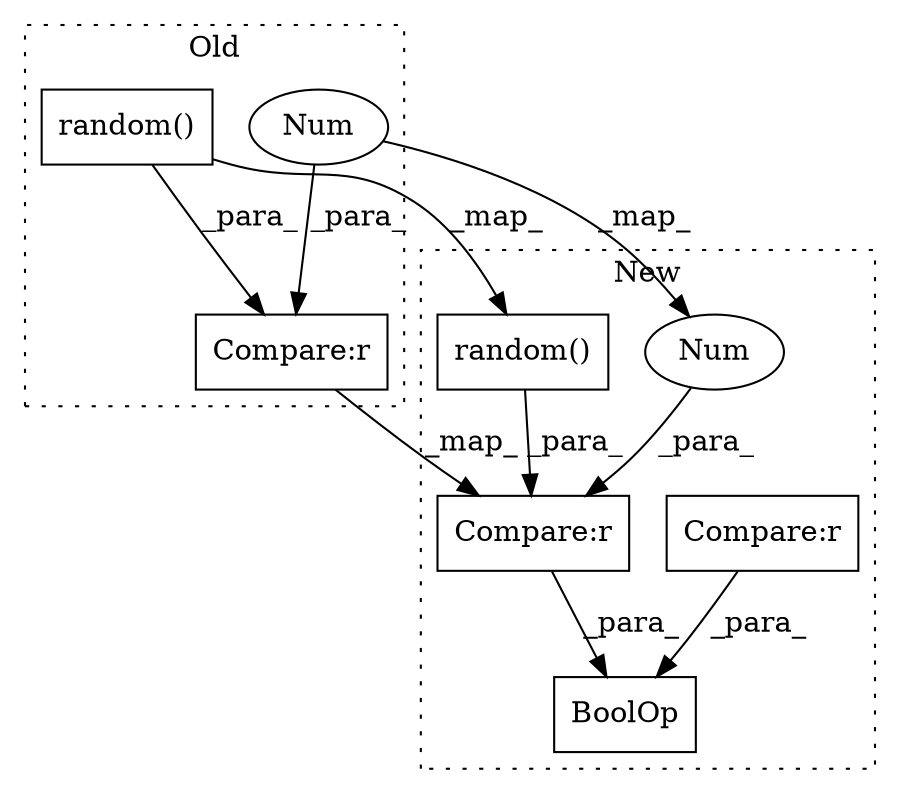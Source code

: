 digraph G {
subgraph cluster0 {
1 [label="random()" a="75" s="6721" l="18" shape="box"];
3 [label="Compare:r" a="40" s="6721" l="24" shape="box"];
7 [label="Num" a="76" s="6742" l="3" shape="ellipse"];
label = "Old";
style="dotted";
}
subgraph cluster1 {
2 [label="random()" a="75" s="7227" l="18" shape="box"];
4 [label="Compare:r" a="40" s="7227" l="24" shape="box"];
5 [label="BoolOp" a="72" s="7103" l="162" shape="box"];
6 [label="Compare:r" a="40" s="7155" l="51" shape="box"];
8 [label="Num" a="76" s="7248" l="3" shape="ellipse"];
label = "New";
style="dotted";
}
1 -> 2 [label="_map_"];
1 -> 3 [label="_para_"];
2 -> 4 [label="_para_"];
3 -> 4 [label="_map_"];
4 -> 5 [label="_para_"];
6 -> 5 [label="_para_"];
7 -> 8 [label="_map_"];
7 -> 3 [label="_para_"];
8 -> 4 [label="_para_"];
}